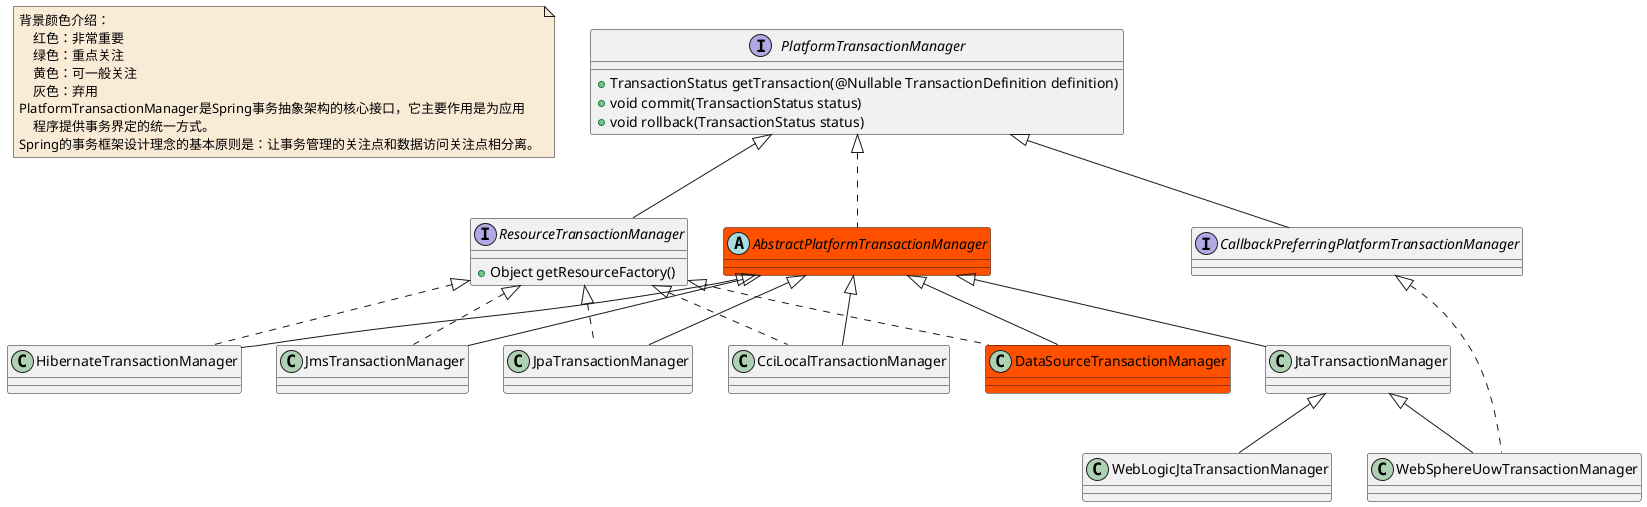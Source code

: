 @startuml

note  as N1 #FAEBD7
    背景颜色介绍：
        红色：非常重要
        绿色：重点关注
        黄色：可一般关注
        灰色：弃用
    PlatformTransactionManager是Spring事务抽象架构的核心接口，它主要作用是为应用
        程序提供事务界定的统一方式。
    Spring的事务框架设计理念的基本原则是：让事务管理的关注点和数据访问关注点相分离。
end note

interface PlatformTransactionManager
PlatformTransactionManager : +TransactionStatus getTransaction(@Nullable TransactionDefinition definition)
PlatformTransactionManager : +void commit(TransactionStatus status)
PlatformTransactionManager : +void rollback(TransactionStatus status)
abstract class AbstractPlatformTransactionManager  #FF5000
interface CallbackPreferringPlatformTransactionManager
class CciLocalTransactionManager
class DataSourceTransactionManager  #FF5000
class HibernateTransactionManager
class JmsTransactionManager
class JpaTransactionManager
class JtaTransactionManager
interface ResourceTransactionManager
ResourceTransactionManager : +Object getResourceFactory()
class WebLogicJtaTransactionManager
class WebSphereUowTransactionManager

AbstractPlatformTransactionManager <|-- CciLocalTransactionManager
AbstractPlatformTransactionManager <|-- DataSourceTransactionManager
AbstractPlatformTransactionManager <|-- HibernateTransactionManager
AbstractPlatformTransactionManager <|-- JmsTransactionManager
AbstractPlatformTransactionManager <|-- JpaTransactionManager
AbstractPlatformTransactionManager <|-- JtaTransactionManager

CallbackPreferringPlatformTransactionManager <|.. WebSphereUowTransactionManager


JtaTransactionManager <|-- WebLogicJtaTransactionManager
JtaTransactionManager <|-- WebSphereUowTransactionManager

PlatformTransactionManager <|.. AbstractPlatformTransactionManager
PlatformTransactionManager <|-- CallbackPreferringPlatformTransactionManager
PlatformTransactionManager <|-- ResourceTransactionManager


ResourceTransactionManager <|.. CciLocalTransactionManager
ResourceTransactionManager <|.. DataSourceTransactionManager
ResourceTransactionManager <|.. HibernateTransactionManager
ResourceTransactionManager <|.. JmsTransactionManager
ResourceTransactionManager <|.. JpaTransactionManager


@enduml
